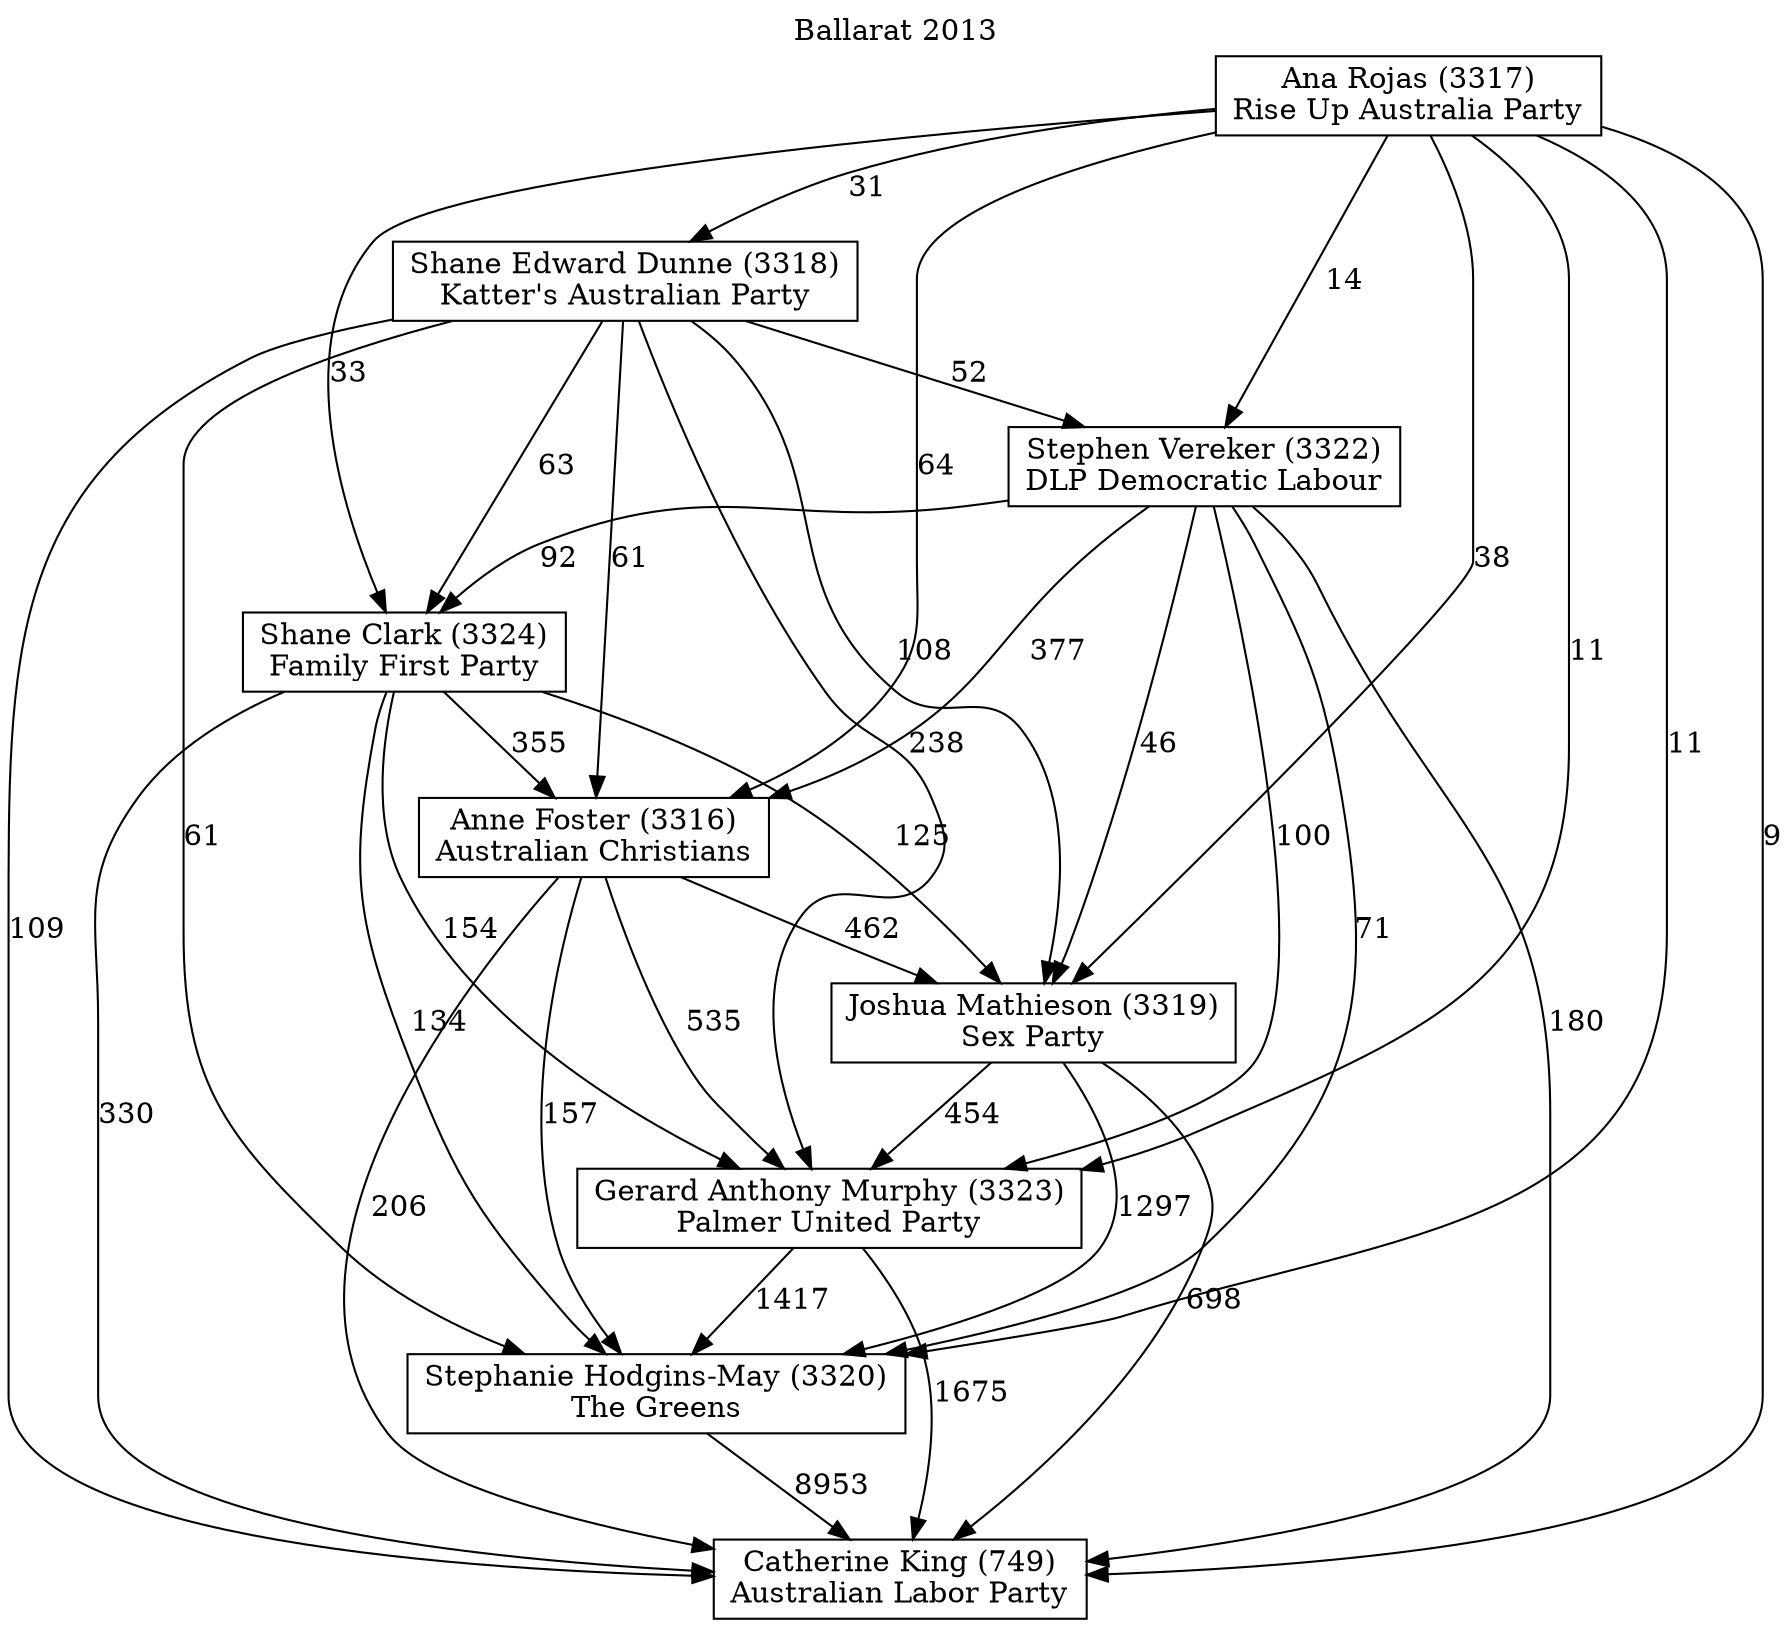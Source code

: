 // House preference flow
digraph "Catherine King (749)_Ballarat_2013" {
	graph [label="Ballarat 2013" labelloc=t mclimit=10]
	node [shape=box]
	"Catherine King (749)" [label="Catherine King (749)
Australian Labor Party"]
	"Stephanie Hodgins-May (3320)" [label="Stephanie Hodgins-May (3320)
The Greens"]
	"Gerard Anthony Murphy (3323)" [label="Gerard Anthony Murphy (3323)
Palmer United Party"]
	"Joshua Mathieson (3319)" [label="Joshua Mathieson (3319)
Sex Party"]
	"Anne Foster (3316)" [label="Anne Foster (3316)
Australian Christians"]
	"Shane Clark (3324)" [label="Shane Clark (3324)
Family First Party"]
	"Stephen Vereker (3322)" [label="Stephen Vereker (3322)
DLP Democratic Labour"]
	"Shane Edward Dunne (3318)" [label="Shane Edward Dunne (3318)
Katter's Australian Party"]
	"Ana Rojas (3317)" [label="Ana Rojas (3317)
Rise Up Australia Party"]
	"Stephanie Hodgins-May (3320)" -> "Catherine King (749)" [label=8953]
	"Gerard Anthony Murphy (3323)" -> "Stephanie Hodgins-May (3320)" [label=1417]
	"Joshua Mathieson (3319)" -> "Gerard Anthony Murphy (3323)" [label=454]
	"Anne Foster (3316)" -> "Joshua Mathieson (3319)" [label=462]
	"Shane Clark (3324)" -> "Anne Foster (3316)" [label=355]
	"Stephen Vereker (3322)" -> "Shane Clark (3324)" [label=92]
	"Shane Edward Dunne (3318)" -> "Stephen Vereker (3322)" [label=52]
	"Ana Rojas (3317)" -> "Shane Edward Dunne (3318)" [label=31]
	"Gerard Anthony Murphy (3323)" -> "Catherine King (749)" [label=1675]
	"Joshua Mathieson (3319)" -> "Catherine King (749)" [label=698]
	"Anne Foster (3316)" -> "Catherine King (749)" [label=206]
	"Shane Clark (3324)" -> "Catherine King (749)" [label=330]
	"Stephen Vereker (3322)" -> "Catherine King (749)" [label=180]
	"Shane Edward Dunne (3318)" -> "Catherine King (749)" [label=109]
	"Ana Rojas (3317)" -> "Catherine King (749)" [label=9]
	"Ana Rojas (3317)" -> "Stephen Vereker (3322)" [label=14]
	"Shane Edward Dunne (3318)" -> "Shane Clark (3324)" [label=63]
	"Ana Rojas (3317)" -> "Shane Clark (3324)" [label=33]
	"Stephen Vereker (3322)" -> "Anne Foster (3316)" [label=377]
	"Shane Edward Dunne (3318)" -> "Anne Foster (3316)" [label=61]
	"Ana Rojas (3317)" -> "Anne Foster (3316)" [label=64]
	"Shane Clark (3324)" -> "Joshua Mathieson (3319)" [label=125]
	"Stephen Vereker (3322)" -> "Joshua Mathieson (3319)" [label=46]
	"Shane Edward Dunne (3318)" -> "Joshua Mathieson (3319)" [label=108]
	"Ana Rojas (3317)" -> "Joshua Mathieson (3319)" [label=38]
	"Anne Foster (3316)" -> "Gerard Anthony Murphy (3323)" [label=535]
	"Shane Clark (3324)" -> "Gerard Anthony Murphy (3323)" [label=154]
	"Stephen Vereker (3322)" -> "Gerard Anthony Murphy (3323)" [label=100]
	"Shane Edward Dunne (3318)" -> "Gerard Anthony Murphy (3323)" [label=238]
	"Ana Rojas (3317)" -> "Gerard Anthony Murphy (3323)" [label=11]
	"Joshua Mathieson (3319)" -> "Stephanie Hodgins-May (3320)" [label=1297]
	"Anne Foster (3316)" -> "Stephanie Hodgins-May (3320)" [label=157]
	"Shane Clark (3324)" -> "Stephanie Hodgins-May (3320)" [label=134]
	"Stephen Vereker (3322)" -> "Stephanie Hodgins-May (3320)" [label=71]
	"Shane Edward Dunne (3318)" -> "Stephanie Hodgins-May (3320)" [label=61]
	"Ana Rojas (3317)" -> "Stephanie Hodgins-May (3320)" [label=11]
}
